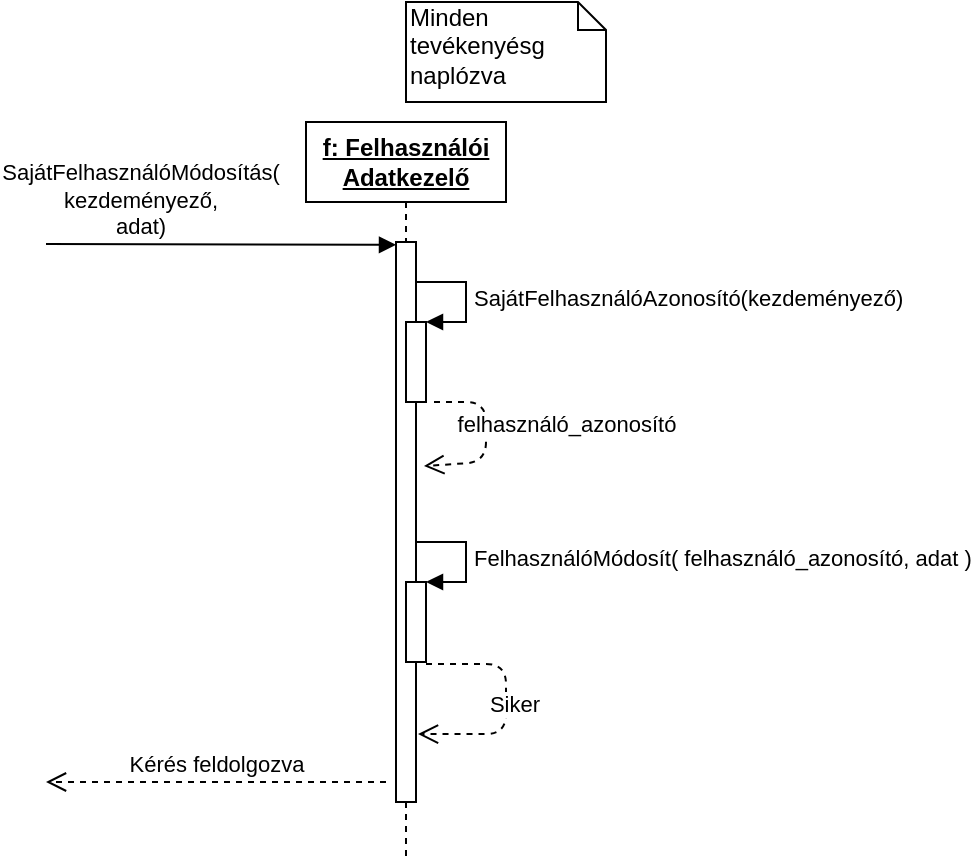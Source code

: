 <mxfile version="13.8.0" type="google"><diagram id="aZ4ASEEj4oPcHKY8g7m_" name="Page-1"><mxGraphModel dx="1422" dy="834" grid="1" gridSize="10" guides="1" tooltips="1" connect="1" arrows="1" fold="1" page="1" pageScale="1" pageWidth="827" pageHeight="1169" math="0" shadow="0"><root><mxCell id="0"/><mxCell id="1" parent="0"/><mxCell id="wyZaheLTL8pxxrvmlAxY-3" value="&lt;b&gt;&lt;u&gt;f: Felhasználói Adatkezelő&lt;/u&gt;&lt;/b&gt;" style="shape=umlLifeline;perimeter=lifelinePerimeter;whiteSpace=wrap;html=1;container=1;collapsible=0;recursiveResize=0;outlineConnect=0;" parent="1" vertex="1"><mxGeometry x="250" y="160" width="100" height="370" as="geometry"/></mxCell><mxCell id="wyZaheLTL8pxxrvmlAxY-4" value="" style="html=1;points=[];perimeter=orthogonalPerimeter;" parent="wyZaheLTL8pxxrvmlAxY-3" vertex="1"><mxGeometry x="45" y="60" width="10" height="280" as="geometry"/></mxCell><mxCell id="C5qgoS2UwsXb4MIN9jB9-20" value="Siker" style="html=1;verticalAlign=bottom;endArrow=open;dashed=1;endSize=8;exitX=1;exitY=1.025;exitDx=0;exitDy=0;exitPerimeter=0;entryX=1.1;entryY=0.491;entryDx=0;entryDy=0;entryPerimeter=0;" parent="wyZaheLTL8pxxrvmlAxY-3" edge="1"><mxGeometry x="0.36" y="-12" relative="1" as="geometry"><mxPoint x="60" y="271" as="sourcePoint"/><mxPoint x="56" y="306.04" as="targetPoint"/><Array as="points"><mxPoint x="100" y="271"/><mxPoint x="100" y="306"/></Array><mxPoint x="10" y="6" as="offset"/></mxGeometry></mxCell><mxCell id="C5qgoS2UwsXb4MIN9jB9-18" value="" style="html=1;points=[];perimeter=orthogonalPerimeter;" parent="wyZaheLTL8pxxrvmlAxY-3" vertex="1"><mxGeometry x="50" y="230" width="10" height="40" as="geometry"/></mxCell><mxCell id="C5qgoS2UwsXb4MIN9jB9-19" value="FelhasználóMódosít(&amp;nbsp;&lt;span style=&quot;text-align: center&quot;&gt;felhasználó_azonosító, adat&lt;/span&gt;&amp;nbsp;)" style="edgeStyle=orthogonalEdgeStyle;html=1;align=left;spacingLeft=2;endArrow=block;rounded=0;entryX=1;entryY=0;" parent="wyZaheLTL8pxxrvmlAxY-3" target="C5qgoS2UwsXb4MIN9jB9-18" edge="1"><mxGeometry relative="1" as="geometry"><mxPoint x="55" y="210" as="sourcePoint"/><Array as="points"><mxPoint x="80" y="210"/></Array></mxGeometry></mxCell><mxCell id="qgmrdiB8F82JF3tVwm2r-1" value="" style="html=1;points=[];perimeter=orthogonalPerimeter;" vertex="1" parent="wyZaheLTL8pxxrvmlAxY-3"><mxGeometry x="50" y="100" width="10" height="40" as="geometry"/></mxCell><mxCell id="qgmrdiB8F82JF3tVwm2r-2" value="SajátFelhasználóAzonosító(kezdeményező)" style="edgeStyle=orthogonalEdgeStyle;html=1;align=left;spacingLeft=2;endArrow=block;rounded=0;entryX=1;entryY=0;" edge="1" target="qgmrdiB8F82JF3tVwm2r-1" parent="wyZaheLTL8pxxrvmlAxY-3"><mxGeometry relative="1" as="geometry"><mxPoint x="55" y="80" as="sourcePoint"/><Array as="points"><mxPoint x="80" y="80"/></Array></mxGeometry></mxCell><mxCell id="qgmrdiB8F82JF3tVwm2r-3" value="felhasználó_azonosító" style="html=1;verticalAlign=bottom;endArrow=open;dashed=1;endSize=8;exitX=1.4;exitY=1;exitDx=0;exitDy=0;exitPerimeter=0;entryX=1.4;entryY=0.4;entryDx=0;entryDy=0;entryPerimeter=0;" edge="1" parent="wyZaheLTL8pxxrvmlAxY-3" source="qgmrdiB8F82JF3tVwm2r-1" target="wyZaheLTL8pxxrvmlAxY-4"><mxGeometry x="0.286" y="-41" relative="1" as="geometry"><mxPoint x="200" y="280" as="sourcePoint"/><mxPoint x="120" y="280" as="targetPoint"/><Array as="points"><mxPoint x="90" y="140"/><mxPoint x="90" y="170"/></Array><mxPoint x="43" y="31" as="offset"/></mxGeometry></mxCell><mxCell id="wyZaheLTL8pxxrvmlAxY-5" value="SajátFelhasználóMódosítás(&lt;br&gt;kezdeményező,&lt;br&gt;adat)" style="html=1;verticalAlign=bottom;endArrow=block;entryX=0;entryY=0.005;entryDx=0;entryDy=0;entryPerimeter=0;" parent="1" target="wyZaheLTL8pxxrvmlAxY-4" edge="1"><mxGeometry x="-0.46" width="80" relative="1" as="geometry"><mxPoint x="120" y="221" as="sourcePoint"/><mxPoint x="279.5" y="230" as="targetPoint"/><mxPoint as="offset"/></mxGeometry></mxCell><mxCell id="C5qgoS2UwsXb4MIN9jB9-1" value="Minden tevékenyésg naplózva" style="shape=note;whiteSpace=wrap;html=1;size=14;verticalAlign=top;align=left;spacingTop=-6;" parent="1" vertex="1"><mxGeometry x="300" y="100" width="100" height="50" as="geometry"/></mxCell><mxCell id="C5qgoS2UwsXb4MIN9jB9-21" value="Kérés feldolgozva" style="html=1;verticalAlign=bottom;endArrow=open;dashed=1;endSize=8;" parent="1" edge="1"><mxGeometry relative="1" as="geometry"><mxPoint x="290" y="490" as="sourcePoint"/><mxPoint x="120" y="490" as="targetPoint"/></mxGeometry></mxCell></root></mxGraphModel></diagram></mxfile>